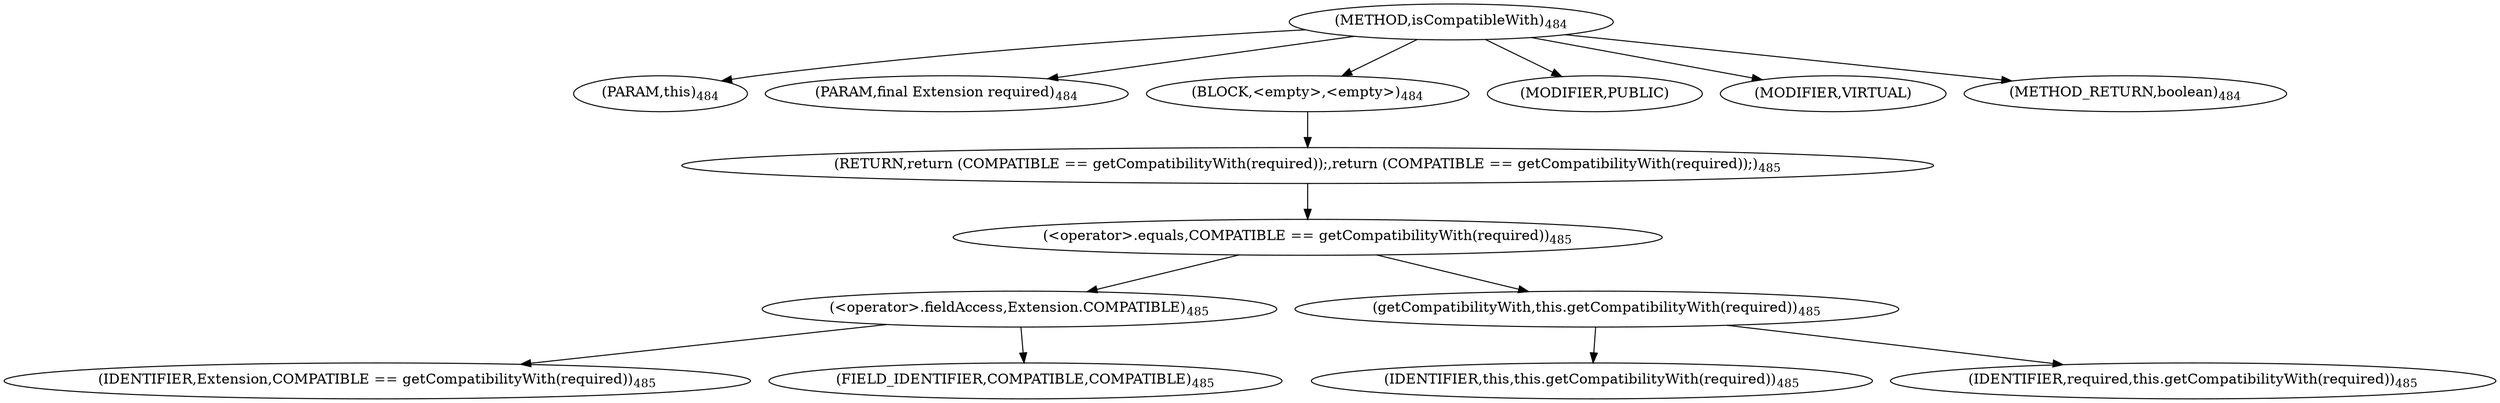 digraph "isCompatibleWith" {  
"687" [label = <(METHOD,isCompatibleWith)<SUB>484</SUB>> ]
"38" [label = <(PARAM,this)<SUB>484</SUB>> ]
"688" [label = <(PARAM,final Extension required)<SUB>484</SUB>> ]
"689" [label = <(BLOCK,&lt;empty&gt;,&lt;empty&gt;)<SUB>484</SUB>> ]
"690" [label = <(RETURN,return (COMPATIBLE == getCompatibilityWith(required));,return (COMPATIBLE == getCompatibilityWith(required));)<SUB>485</SUB>> ]
"691" [label = <(&lt;operator&gt;.equals,COMPATIBLE == getCompatibilityWith(required))<SUB>485</SUB>> ]
"692" [label = <(&lt;operator&gt;.fieldAccess,Extension.COMPATIBLE)<SUB>485</SUB>> ]
"693" [label = <(IDENTIFIER,Extension,COMPATIBLE == getCompatibilityWith(required))<SUB>485</SUB>> ]
"694" [label = <(FIELD_IDENTIFIER,COMPATIBLE,COMPATIBLE)<SUB>485</SUB>> ]
"695" [label = <(getCompatibilityWith,this.getCompatibilityWith(required))<SUB>485</SUB>> ]
"37" [label = <(IDENTIFIER,this,this.getCompatibilityWith(required))<SUB>485</SUB>> ]
"696" [label = <(IDENTIFIER,required,this.getCompatibilityWith(required))<SUB>485</SUB>> ]
"697" [label = <(MODIFIER,PUBLIC)> ]
"698" [label = <(MODIFIER,VIRTUAL)> ]
"699" [label = <(METHOD_RETURN,boolean)<SUB>484</SUB>> ]
  "687" -> "38" 
  "687" -> "688" 
  "687" -> "689" 
  "687" -> "697" 
  "687" -> "698" 
  "687" -> "699" 
  "689" -> "690" 
  "690" -> "691" 
  "691" -> "692" 
  "691" -> "695" 
  "692" -> "693" 
  "692" -> "694" 
  "695" -> "37" 
  "695" -> "696" 
}
